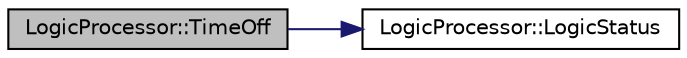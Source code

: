 digraph "LogicProcessor::TimeOff"
{
  edge [fontname="Helvetica",fontsize="10",labelfontname="Helvetica",labelfontsize="10"];
  node [fontname="Helvetica",fontsize="10",shape=record];
  rankdir="LR";
  Node1 [label="LogicProcessor::TimeOff",height=0.2,width=0.4,color="black", fillcolor="grey75", style="filled", fontcolor="black"];
  Node1 -> Node2 [color="midnightblue",fontsize="10",style="solid",fontname="Helvetica"];
  Node2 [label="LogicProcessor::LogicStatus",height=0.2,width=0.4,color="black", fillcolor="white", style="filled",URL="$da/d2f/class_logic_processor.html#a72832cd5d69b4014558965b0049d4d96"];
}
